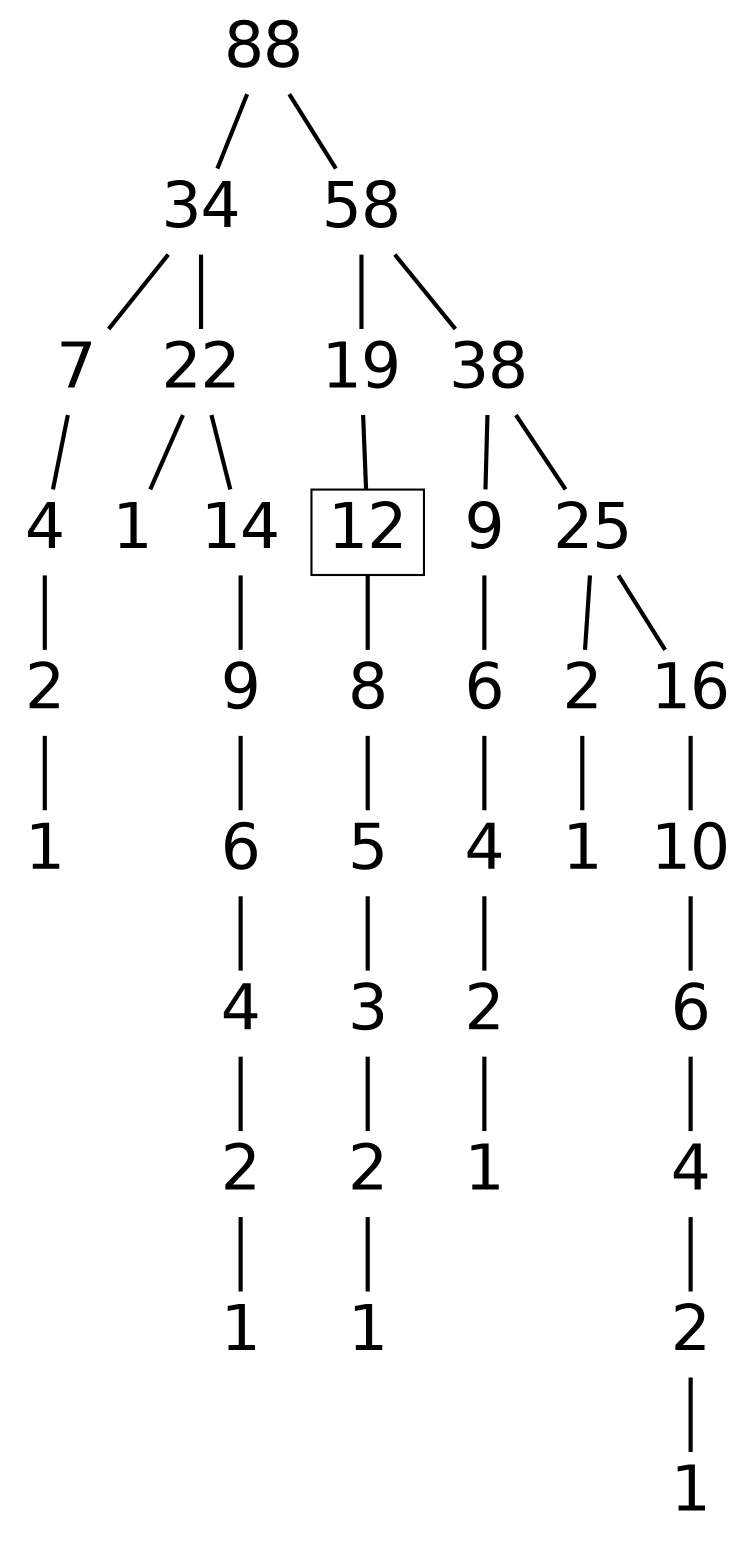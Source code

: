 digraph graph_name {
 graph[nodesep = 0.1];
 edge[dir=none, style=bold];
 node[ fontname = "Helvetica", shape = plaintext, width = 0.25, height = 0.25, fontsize=30];
bt[label="88" ];
bt->bu
bu[label="34" ];
bu->bv
bv[label="7" ];
bv->bw
bw[label="4" ];
bw->bx
bx[label="2" ];
bx->by
by[label="1" ];
bu->bz
bz[label="22" ];
bz->ca
ca[label="1" ];
bz->cb
cb[label="14" ];
cb->cc
cc[label="9" ];
cc->cd
cd[label="6" ];
cd->ce
ce[label="4" ];
ce->cf
cf[label="2" ];
cf->cg
cg[label="1" ];
bt->ch
ch[label="58" ];
ch->ci
ci[label="19" ];
ci->cj
cj[label="12" ;shape=box];
cj->ck
ck[label="8" ];
ck->cl
cl[label="5" ];
cl->cm
cm[label="3" ];
cm->cn
cn[label="2" ];
cn->co
co[label="1" ];
ch->cp
cp[label="38" ];
cp->cq
cq[label="9" ];
cq->cr
cr[label="6" ];
cr->cs
cs[label="4" ];
cs->ct
ct[label="2" ];
ct->cu
cu[label="1" ];
cp->cv
cv[label="25" ];
cv->cw
cw[label="2" ];
cw->cx
cx[label="1" ];
cv->cy
cy[label="16" ];
cy->cz
cz[label="10" ];
cz->da
da[label="6" ];
da->db
db[label="4" ];
db->dc
dc[label="2" ];
dc->dd
dd[label="1" ];
}
